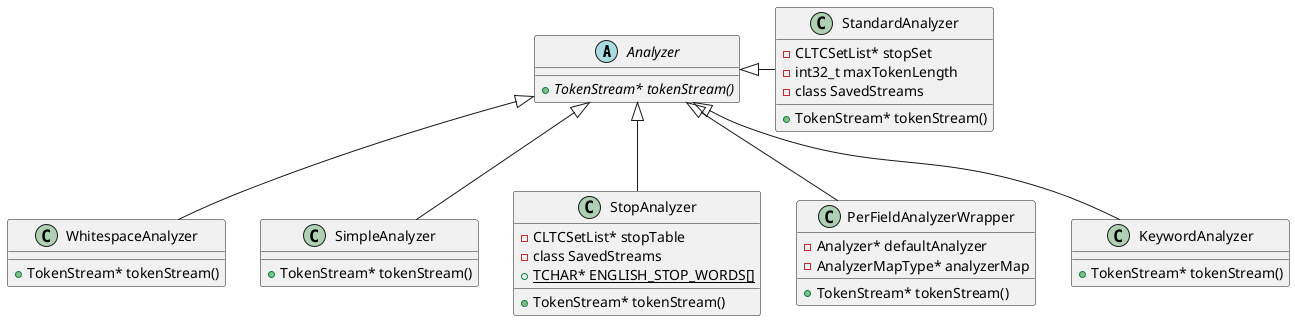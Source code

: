 @startuml
Abstract Analyzer {
      + {abstract} TokenStream* tokenStream()
}

Class WhitespaceAnalyzer {
      + TokenStream* tokenStream()
}

Analyzer <|-- WhitespaceAnalyzer

Class SimpleAnalyzer {
      + TokenStream* tokenStream()
}

Analyzer <|-- SimpleAnalyzer

Class StopAnalyzer {
      - CLTCSetList* stopTable
      - class SavedStreams
      + {static} TCHAR* ENGLISH_STOP_WORDS[]
      + TokenStream* tokenStream()

}

Analyzer <|-- StopAnalyzer

Class PerFieldAnalyzerWrapper {
      - Analyzer* defaultAnalyzer
      - AnalyzerMapType* analyzerMap
      + TokenStream* tokenStream()
}

Analyzer <|-- PerFieldAnalyzerWrapper

Class KeywordAnalyzer {
      + TokenStream* tokenStream()
}

Analyzer <|-- KeywordAnalyzer

Class StandardAnalyzer {
      - CLTCSetList* stopSet
      - int32_t maxTokenLength
      - class SavedStreams
      + TokenStream* tokenStream()
}

Analyzer <|- StandardAnalyzer
@enduml
